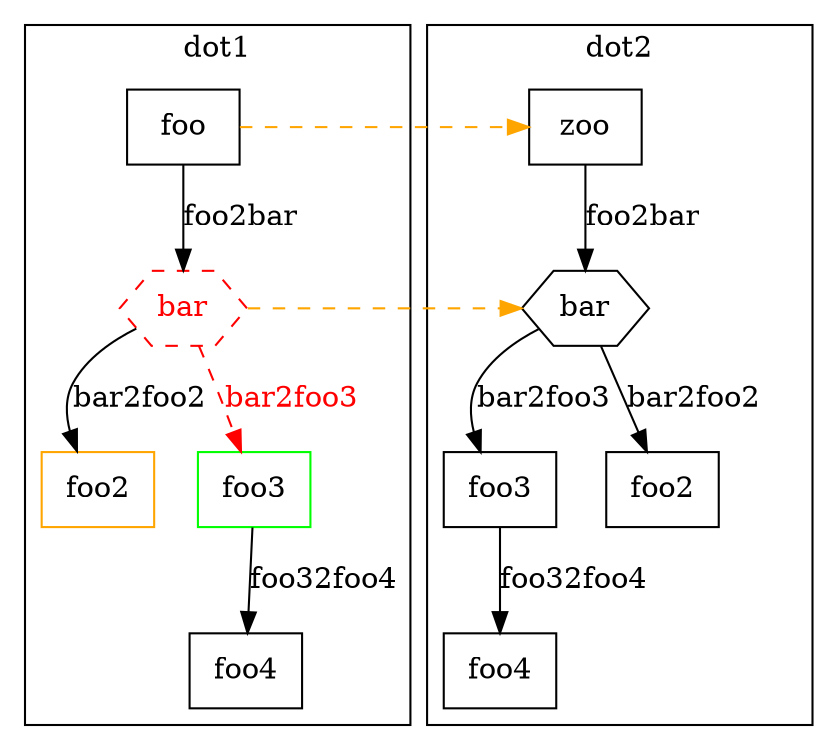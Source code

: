 digraph "example3" {
subgraph "cluster_dot1" {
graph ["label"="dot1"]
"n5" ["shape"="box","label"="foo4"]
"n3" ["shape"="box","label"="foo2","color"="orange"]
"n4" ["shape"="box","label"="foo3","color"="green"]
"n1" ["shape"="box","label"="foo"]
"n2" ["shape"="polygon","sides"="6","label"="bar","color"="red","style"="dashed","fontcolor"="red"]
"n4" -> "n5" ["dir"="forward","name"="e4","label"="foo32foo4"]
"n1" -> "n2" ["dir"="forward","name"="e1","label"="foo2bar"]
"n2" -> "n4" ["dir"="forward","name"="e2","label"="bar2foo3","color"="red","style"="dashed","fontcolor"="red"]
"n2" -> "n3" ["dir"="forward","name"="e3","label"="bar2foo2"]
}
subgraph "cluster_dot2" {
graph ["label"="dot2"]
"_n1" ["shape"="box","label"="zoo"]
"_n2" ["shape"="polygon","sides"="6","label"="bar"]
"_n4" ["shape"="box","label"="foo3"]
"_n5" ["shape"="box","label"="foo4"]
"_n3" ["shape"="box","label"="foo2"]
"_n1" -> "_n2" ["dir"="forward","name"="_e1","label"="foo2bar"]
"_n2" -> "_n4" ["dir"="forward","name"="_e2","label"="bar2foo3"]
"_n2" -> "_n3" ["dir"="forward","name"="_e3","label"="bar2foo2"]
"_n4" -> "_n5" ["dir"="forward","name"="_e4","label"="foo32foo4"]
}
"n1" -> "_n1" ["constraint"="false","style"="dashed","dir"="forward","color"="orange"]
"n2" -> "_n2" ["constraint"="false","style"="dashed","dir"="forward","color"="orange"]
}